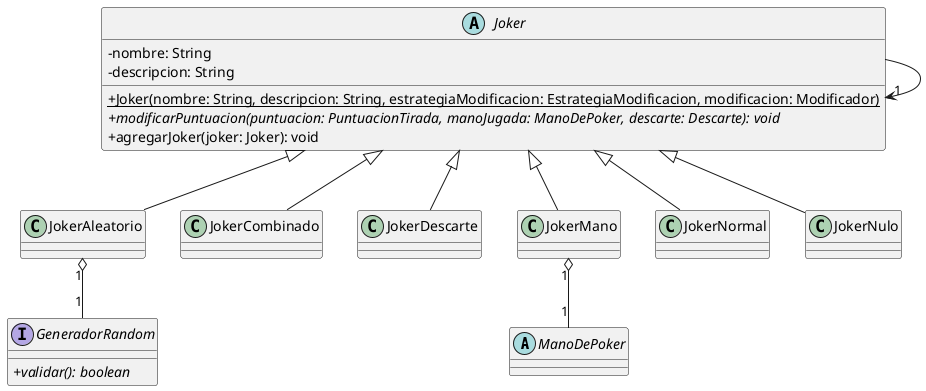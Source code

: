 @startuml
skinparam classAttributeIconSize 0

abstract class ManoDePoker

interface GeneradorRandom {
    +{abstract}validar(): boolean
}

abstract class Joker {
    -nombre: String
    -descripcion: String
    +{static}Joker(nombre: String, descripcion: String, estrategiaModificacion: EstrategiaModificacion, modificacion: Modificador)
    +{abstract}modificarPuntuacion(puntuacion: PuntuacionTirada, manoJugada: ManoDePoker, descarte: Descarte): void
    +agregarJoker(joker: Joker): void
}

Joker <|-- JokerAleatorio
Joker <|-- JokerCombinado
Joker <|-- JokerDescarte
Joker <|-- JokerMano
Joker <|-- JokerNormal
Joker <|-- JokerNulo
Joker --> "1" Joker

JokerAleatorio "1" o-- "1" GeneradorRandom
JokerMano "1" o-- "1" ManoDePoker

@enduml